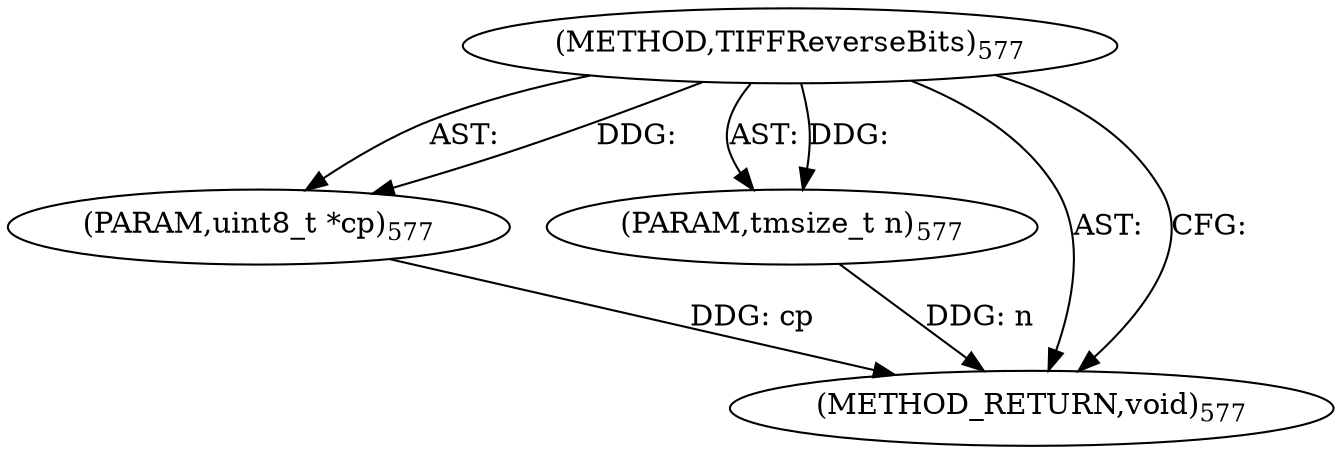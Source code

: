 digraph "TIFFReverseBits" {  
"9255" [label = <(METHOD,TIFFReverseBits)<SUB>577</SUB>> ]
"9256" [label = <(PARAM,uint8_t *cp)<SUB>577</SUB>> ]
"9257" [label = <(PARAM,tmsize_t n)<SUB>577</SUB>> ]
"9258" [label = <(METHOD_RETURN,void)<SUB>577</SUB>> ]
  "9255" -> "9256"  [ label = "AST: "] 
  "9255" -> "9257"  [ label = "AST: "] 
  "9255" -> "9258"  [ label = "AST: "] 
  "9255" -> "9258"  [ label = "CFG: "] 
  "9256" -> "9258"  [ label = "DDG: cp"] 
  "9257" -> "9258"  [ label = "DDG: n"] 
  "9255" -> "9256"  [ label = "DDG: "] 
  "9255" -> "9257"  [ label = "DDG: "] 
}
